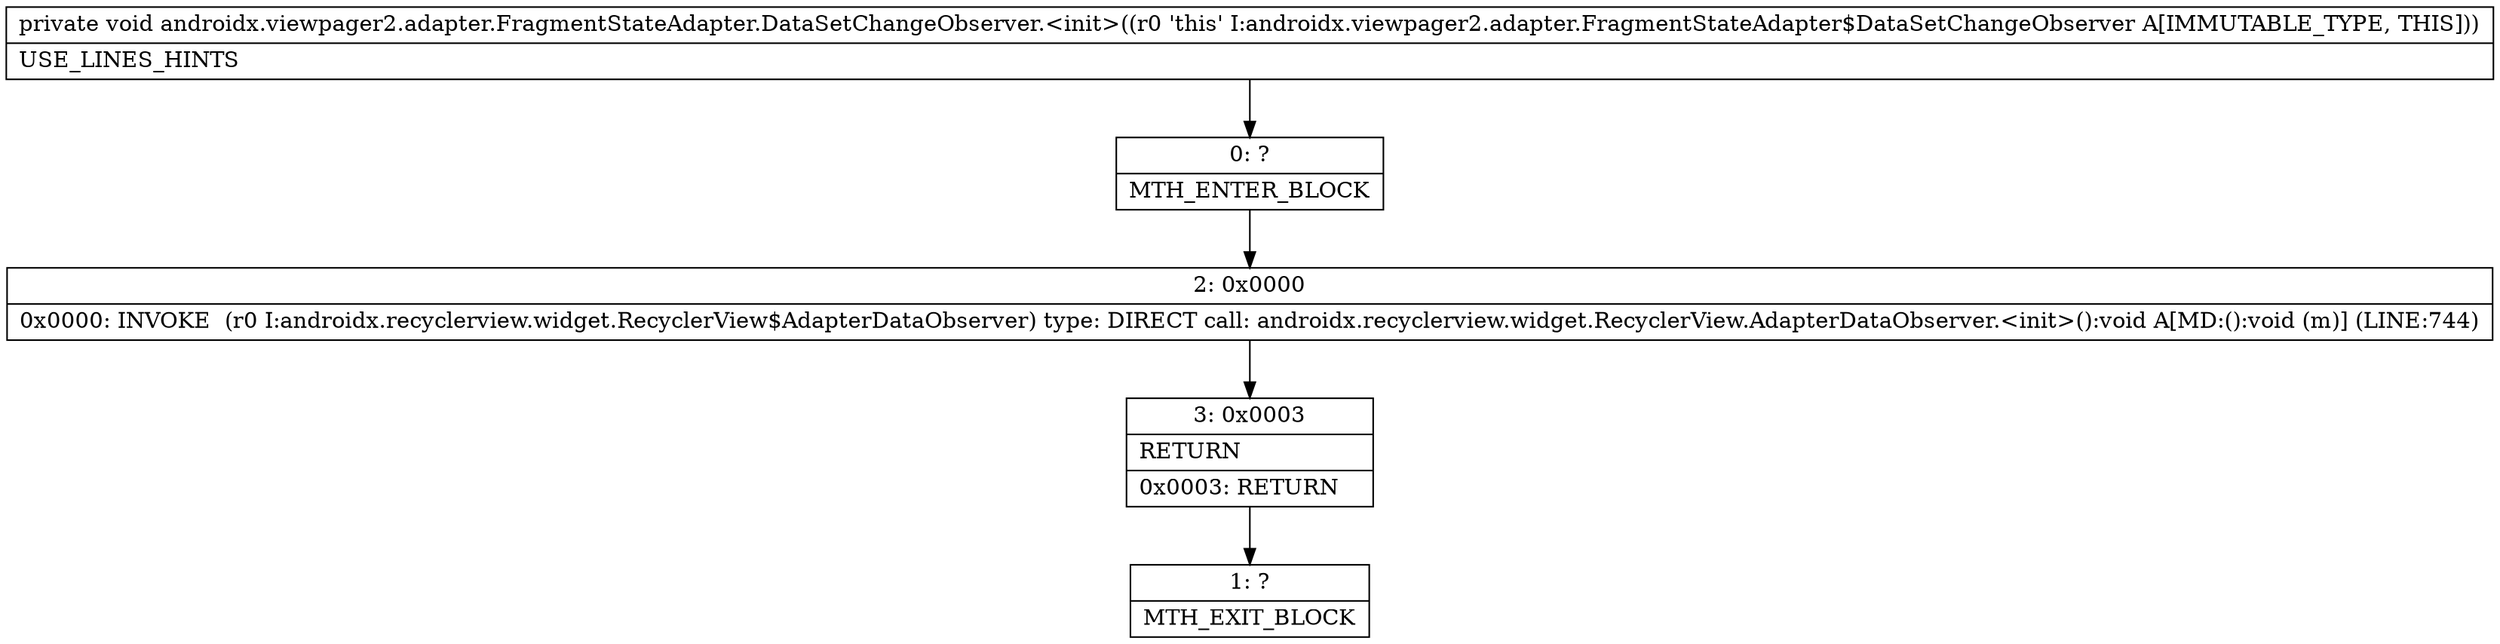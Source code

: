 digraph "CFG forandroidx.viewpager2.adapter.FragmentStateAdapter.DataSetChangeObserver.\<init\>()V" {
Node_0 [shape=record,label="{0\:\ ?|MTH_ENTER_BLOCK\l}"];
Node_2 [shape=record,label="{2\:\ 0x0000|0x0000: INVOKE  (r0 I:androidx.recyclerview.widget.RecyclerView$AdapterDataObserver) type: DIRECT call: androidx.recyclerview.widget.RecyclerView.AdapterDataObserver.\<init\>():void A[MD:():void (m)] (LINE:744)\l}"];
Node_3 [shape=record,label="{3\:\ 0x0003|RETURN\l|0x0003: RETURN   \l}"];
Node_1 [shape=record,label="{1\:\ ?|MTH_EXIT_BLOCK\l}"];
MethodNode[shape=record,label="{private void androidx.viewpager2.adapter.FragmentStateAdapter.DataSetChangeObserver.\<init\>((r0 'this' I:androidx.viewpager2.adapter.FragmentStateAdapter$DataSetChangeObserver A[IMMUTABLE_TYPE, THIS]))  | USE_LINES_HINTS\l}"];
MethodNode -> Node_0;Node_0 -> Node_2;
Node_2 -> Node_3;
Node_3 -> Node_1;
}

